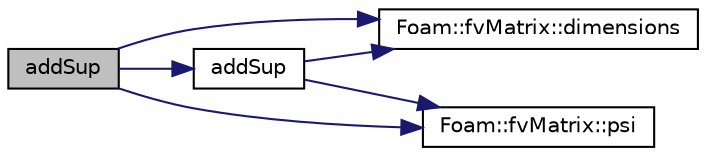 digraph "addSup"
{
  bgcolor="transparent";
  edge [fontname="Helvetica",fontsize="10",labelfontname="Helvetica",labelfontsize="10"];
  node [fontname="Helvetica",fontsize="10",shape=record];
  rankdir="LR";
  Node618 [label="addSup",height=0.2,width=0.4,color="black", fillcolor="grey75", style="filled", fontcolor="black"];
  Node618 -> Node619 [color="midnightblue",fontsize="10",style="solid",fontname="Helvetica"];
  Node619 [label="addSup",height=0.2,width=0.4,color="black",URL="$a24593.html#acc46a837211b94ef481dfe3c66ea3a87",tooltip="Add implicit contribution to momentum equation. "];
  Node619 -> Node620 [color="midnightblue",fontsize="10",style="solid",fontname="Helvetica"];
  Node620 [label="Foam::fvMatrix::dimensions",height=0.2,width=0.4,color="black",URL="$a23173.html#ae432f961c8f2aeef6aa64fbbed5e70ea"];
  Node619 -> Node621 [color="midnightblue",fontsize="10",style="solid",fontname="Helvetica"];
  Node621 [label="Foam::fvMatrix::psi",height=0.2,width=0.4,color="black",URL="$a23173.html#a746a21ead7ed7561097637595338028c"];
  Node618 -> Node620 [color="midnightblue",fontsize="10",style="solid",fontname="Helvetica"];
  Node618 -> Node621 [color="midnightblue",fontsize="10",style="solid",fontname="Helvetica"];
}
